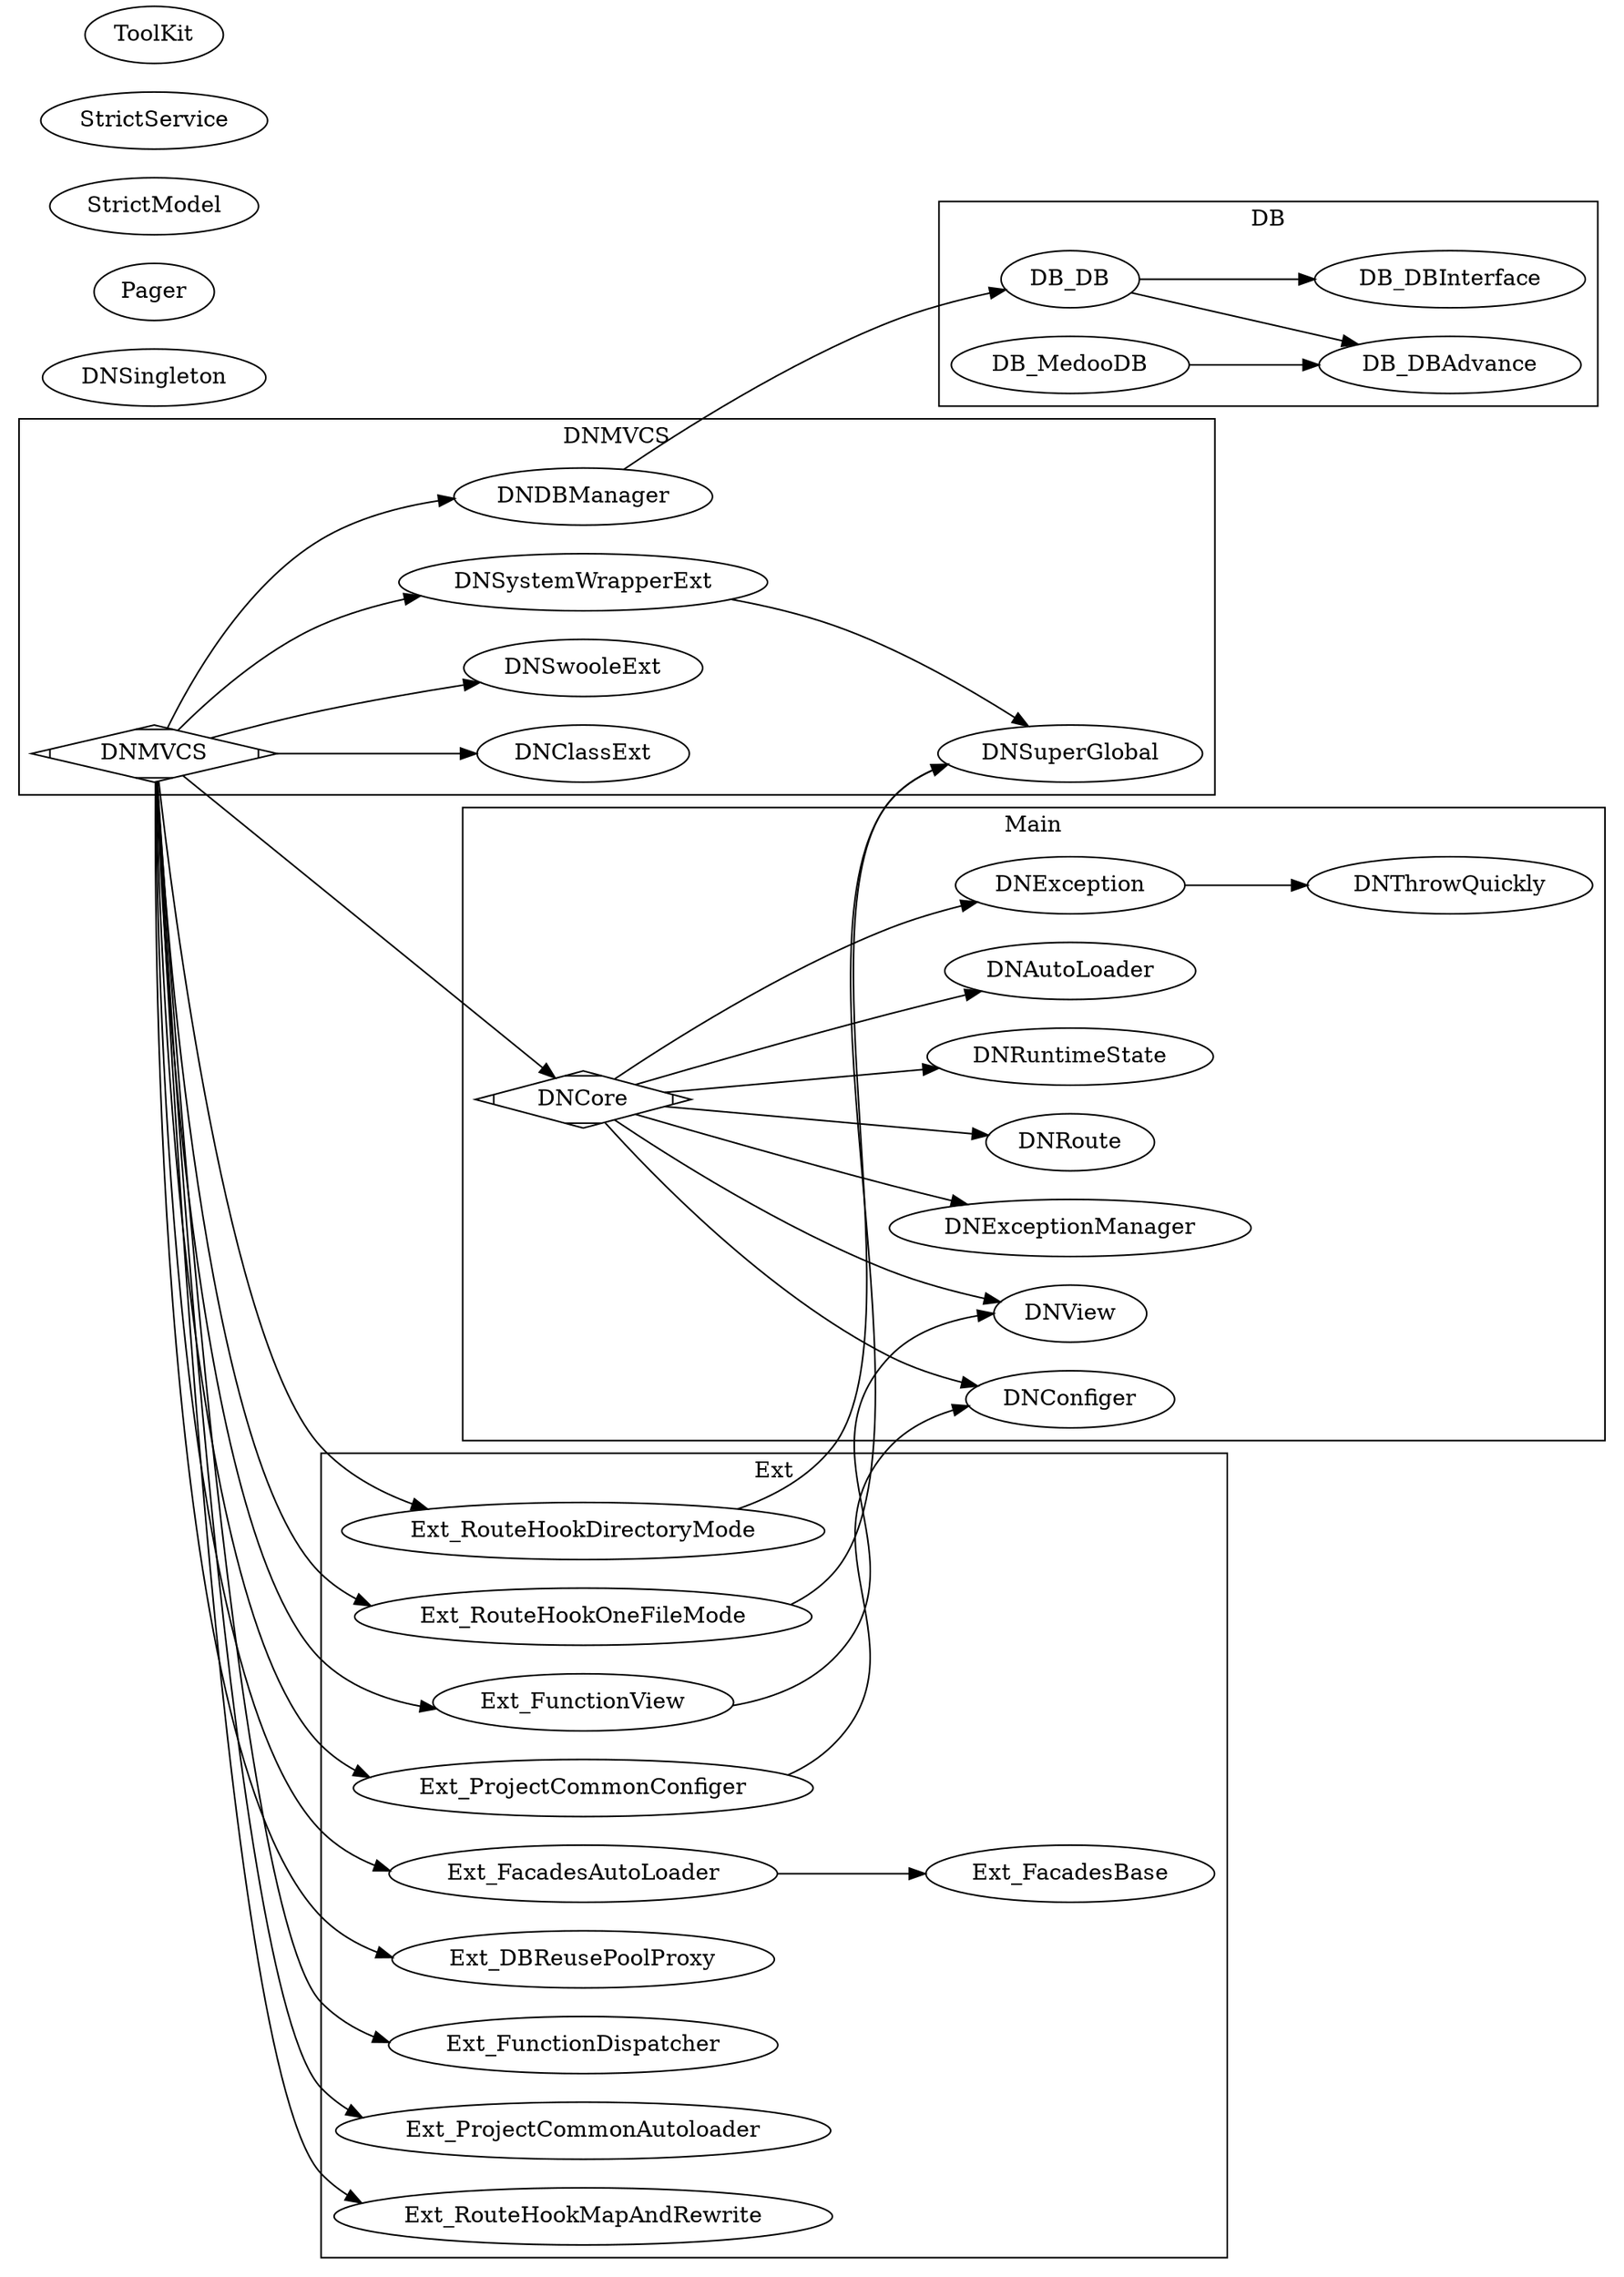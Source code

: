 digraph G{
/* This is a graphviz file */
graph [rankdir = "LR"];

subgraph cluster_Core {
    label = "Main";
        
    DNCore -> DNRuntimeState;
    DNCore -> DNAutoLoader;
    DNCore -> DNException -> DNThrowQuickly ;
    DNCore -> DNExceptionManager;
    DNCore -> DNView;
    DNCore -> DNConfiger;
    DNCore -> DNRoute;
    
    DNCore [shape=Mdiamond];
}


subgraph cluster_DB {
    label = "DB";

DB_DB -> DB_DBAdvance;
DB_DB -> DB_DBInterface;
DB_MedooDB -> DB_DBAdvance;

}
subgraph cluster_All {
    label = "DNMVCS";

DNMVCS -> DNCore;

DNMVCS -> DNClassExt;
DNMVCS -> DNSwooleExt;
DNMVCS -> DNSystemWrapperExt -> DNSuperGlobal;
DNMVCS -> DNDBManager -> DB_DB;

DNMVCS [shape=Mdiamond];

}
subgraph cluster_Ext {
label = "Ext";


DNMVCS-> Ext_ProjectCommonConfiger -> DNConfiger;
DNMVCS-> Ext_FunctionView  -> DNView;
DNMVCS-> Ext_RouteHookDirectoryMode -> DNSuperGlobal;
DNMVCS-> Ext_RouteHookOneFileMode -> DNSuperGlobal;



DNMVCS-> Ext_DBReusePoolProxy;
DNMVCS-> Ext_FunctionDispatcher;
DNMVCS-> Ext_ProjectCommonAutoloader;

DNMVCS-> Ext_RouteHookMapAndRewrite; 
DNMVCS-> Ext_FacadesAutoLoader -> Ext_FacadesBase ;


}


DNSingleton;
Pager;
StrictModel;
StrictService;
ToolKit;

}
